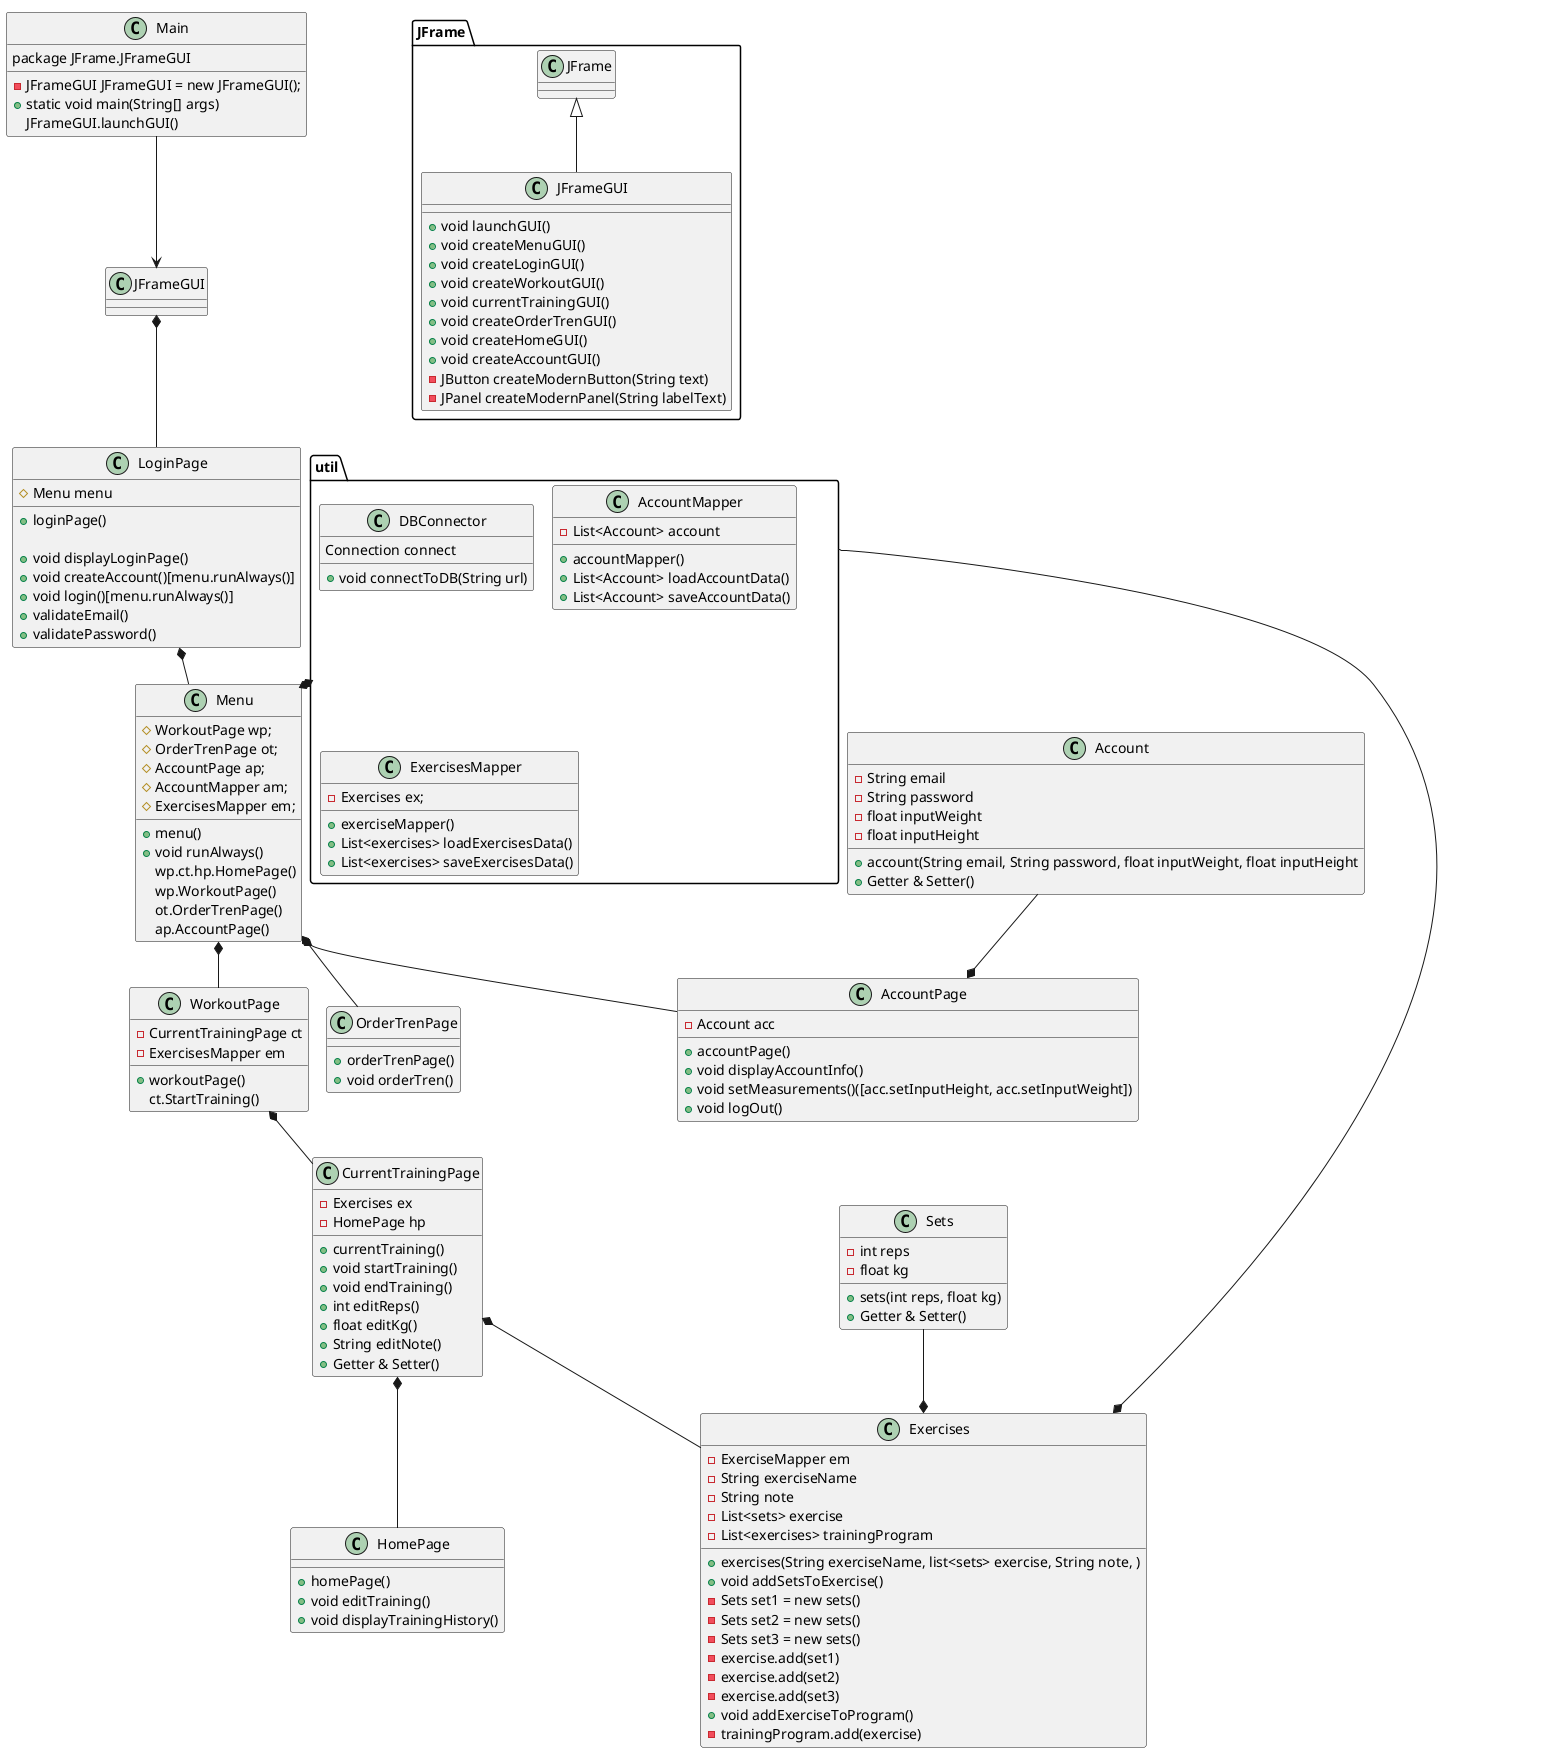 @startuml
!pragma layout smetana


Main --> JFrameGUI
JFrameGUI *-- LoginPage
LoginPage *-- Menu
CurrentTrainingPage *-- HomePage
Menu *-- WorkoutPage
Menu *-- AccountPage
Menu *-- OrderTrenPage
Account --* AccountPage
CurrentTrainingPage *-- Exercises
"util" *--* Menu
"util" --* Exercises
Sets --* Exercises

class Main {
package JFrame.JFrameGUI
- JFrameGUI JFrameGUI = new JFrameGUI();
+ static void main(String[] args)
JFrameGUI.launchGUI()

}
package JFrame{
class JFrameGUI extends JFrame  {
+ void launchGUI()
+ void createMenuGUI()
+ void createLoginGUI()
+ void createWorkoutGUI()
+ void currentTrainingGUI()
+ void createOrderTrenGUI()
+ void createHomeGUI()
+ void createAccountGUI()
- JButton createModernButton(String text)
- JPanel createModernPanel(String labelText)
}
}

class LoginPage {
# Menu menu

' Constructor
+ loginPage()

' Metoder
+ void displayLoginPage()
+ void createAccount()[menu.runAlways()]
+ void login()[menu.runAlways()]
+ validateEmail()
+ validatePassword()

}
class Menu {
# WorkoutPage wp;
# OrderTrenPage ot;
# AccountPage ap;
# AccountMapper am;
# ExercisesMapper em;
+ menu()
+ void runAlways()
 wp.ct.hp.HomePage()
 wp.WorkoutPage()
 ot.OrderTrenPage()
 ap.AccountPage()


}
class HomePage{
+ homePage()
+ void editTraining()
+ void displayTrainingHistory()
}
class WorkoutPage {
- CurrentTrainingPage ct
- ExercisesMapper em
+ workoutPage()
ct.StartTraining()

}

WorkoutPage *-- CurrentTrainingPage

class CurrentTrainingPage{
- Exercises ex
- HomePage hp
+ currentTraining()
+ void startTraining()
+ void endTraining()
+ int editReps()
+ float editKg()
+ String editNote()
+ Getter & Setter()
}

class AccountPage {
- Account acc
+ accountPage()
+ void displayAccountInfo()
+ void setMeasurements()([acc.setInputHeight, acc.setInputWeight])
+ void logOut()

}
class OrderTrenPage {
+ orderTrenPage()
+ void orderTren()

}
class Exercises {
- ExerciseMapper em
+ exercises(String exerciseName, list<sets> exercise, String note, )
- String exerciseName
- String note
- List<sets> exercise
- List<exercises> trainingProgram


+ void addSetsToExercise()
- Sets set1 = new sets()
- Sets set2 = new sets()
- Sets set3 = new sets()
- exercise.add(set1)
- exercise.add(set2)
- exercise.add(set3)
+ void addExerciseToProgram()
- trainingProgram.add(exercise)

}

class Account {
- String email
- String password
- float inputWeight
- float inputHeight

+ account(String email, String password, float inputWeight, float inputHeight
+ Getter & Setter()

}
class Sets {
- int reps
- float kg

+ sets(int reps, float kg)
+ Getter & Setter()
}

package "util" {
class DBConnector {
 Connection connect
+ void connectToDB(String url)
}
class AccountMapper {
+ accountMapper()
- List<Account> account

+List<Account> loadAccountData()
+List<Account> saveAccountData()
}


class ExercisesMapper {
- Exercises ex;

+ exerciseMapper()
+ List<exercises> loadExercisesData()
+ List<exercises> saveExercisesData()
}

}
@enduml